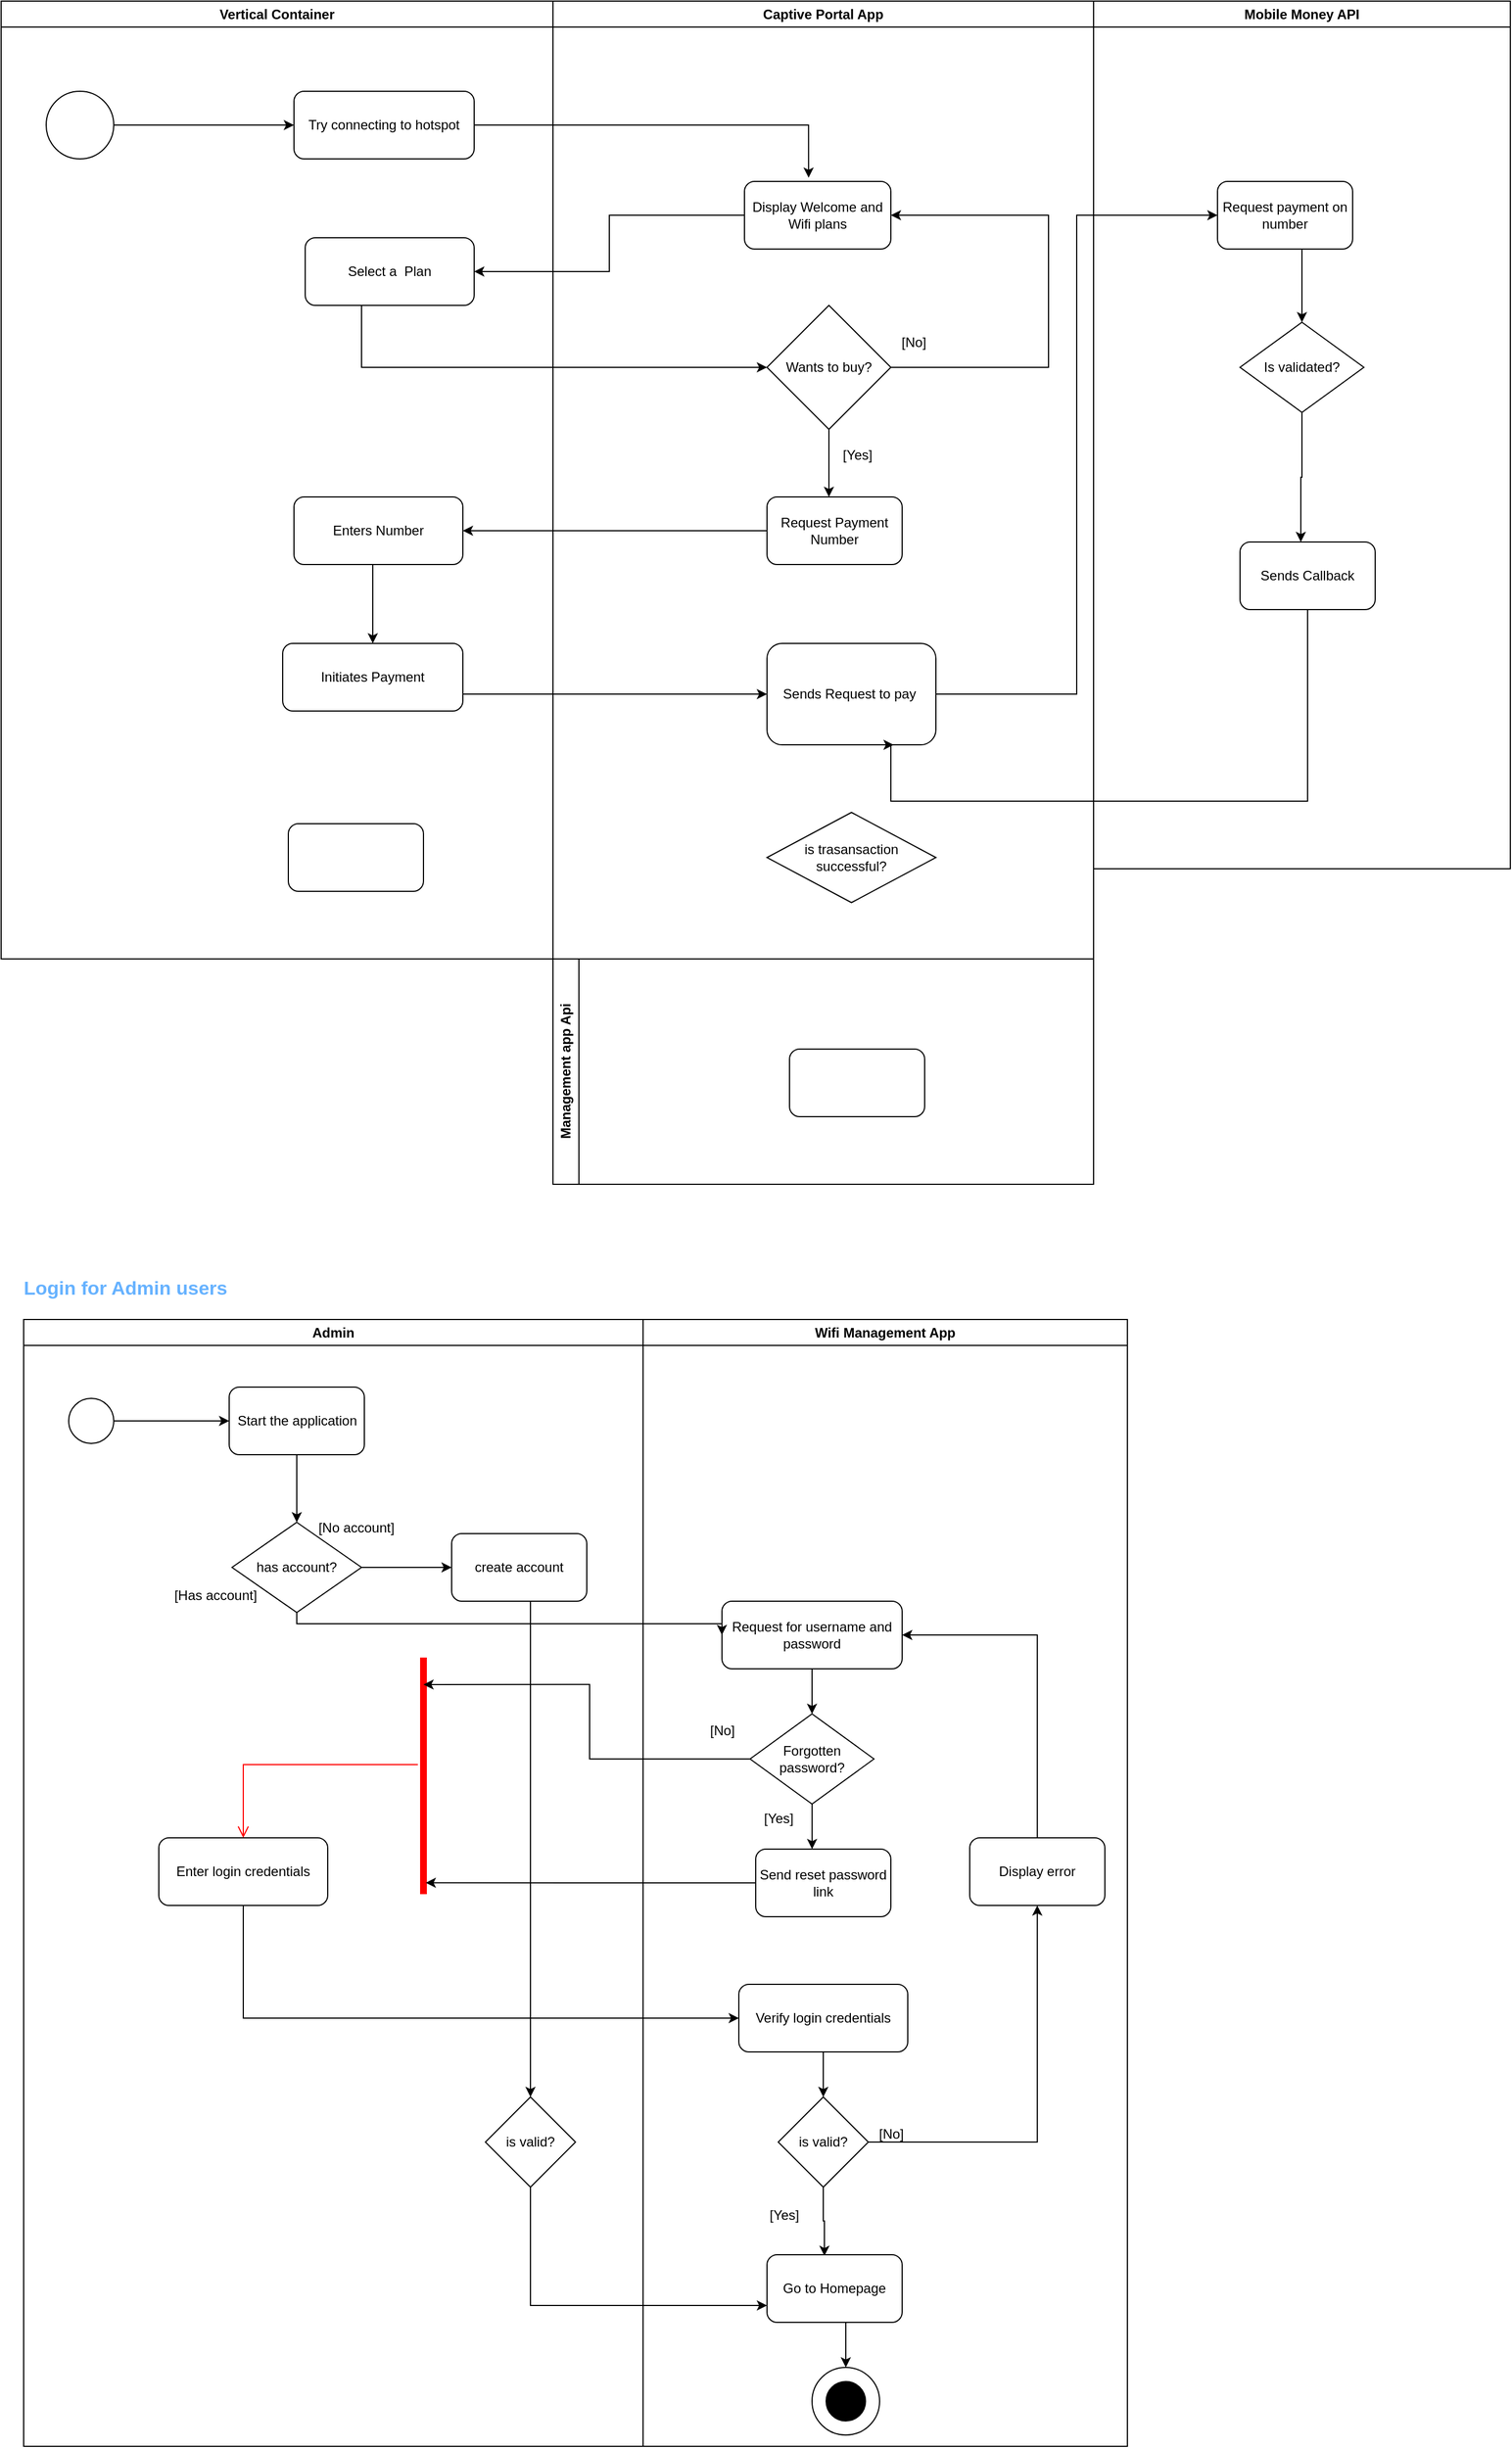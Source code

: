 <mxfile version="24.2.5" type="github">
  <diagram name="Page-1" id="CUb-QfJk0qU2F_aChCjE">
    <mxGraphModel dx="878" dy="1574" grid="1" gridSize="10" guides="1" tooltips="1" connect="1" arrows="1" fold="1" page="1" pageScale="1" pageWidth="850" pageHeight="1100" math="0" shadow="0">
      <root>
        <mxCell id="0" />
        <mxCell id="1" parent="0" />
        <mxCell id="_54EH0U5GBHdhhIOFVnq-2" value="Admin" style="swimlane;whiteSpace=wrap;html=1;" vertex="1" parent="1">
          <mxGeometry x="140" y="120" width="550" height="1000" as="geometry" />
        </mxCell>
        <mxCell id="_54EH0U5GBHdhhIOFVnq-7" style="edgeStyle=orthogonalEdgeStyle;rounded=0;orthogonalLoop=1;jettySize=auto;html=1;exitX=0.5;exitY=1;exitDx=0;exitDy=0;entryX=0.5;entryY=0;entryDx=0;entryDy=0;" edge="1" parent="_54EH0U5GBHdhhIOFVnq-2" source="_54EH0U5GBHdhhIOFVnq-3" target="_54EH0U5GBHdhhIOFVnq-4">
          <mxGeometry relative="1" as="geometry" />
        </mxCell>
        <mxCell id="_54EH0U5GBHdhhIOFVnq-3" value="Start the application" style="rounded=1;whiteSpace=wrap;html=1;" vertex="1" parent="_54EH0U5GBHdhhIOFVnq-2">
          <mxGeometry x="182.5" y="60" width="120" height="60" as="geometry" />
        </mxCell>
        <mxCell id="_54EH0U5GBHdhhIOFVnq-12" value="" style="edgeStyle=orthogonalEdgeStyle;rounded=0;orthogonalLoop=1;jettySize=auto;html=1;" edge="1" parent="_54EH0U5GBHdhhIOFVnq-2" source="_54EH0U5GBHdhhIOFVnq-4" target="_54EH0U5GBHdhhIOFVnq-9">
          <mxGeometry relative="1" as="geometry" />
        </mxCell>
        <mxCell id="_54EH0U5GBHdhhIOFVnq-4" value="has account?" style="rhombus;whiteSpace=wrap;html=1;" vertex="1" parent="_54EH0U5GBHdhhIOFVnq-2">
          <mxGeometry x="185" y="180" width="115" height="80" as="geometry" />
        </mxCell>
        <mxCell id="_54EH0U5GBHdhhIOFVnq-6" style="edgeStyle=orthogonalEdgeStyle;rounded=0;orthogonalLoop=1;jettySize=auto;html=1;entryX=0;entryY=0.5;entryDx=0;entryDy=0;" edge="1" parent="_54EH0U5GBHdhhIOFVnq-2" source="_54EH0U5GBHdhhIOFVnq-5" target="_54EH0U5GBHdhhIOFVnq-3">
          <mxGeometry relative="1" as="geometry" />
        </mxCell>
        <mxCell id="_54EH0U5GBHdhhIOFVnq-5" value="" style="ellipse;whiteSpace=wrap;html=1;aspect=fixed;fillColor=default;" vertex="1" parent="_54EH0U5GBHdhhIOFVnq-2">
          <mxGeometry x="40" y="70" width="40" height="40" as="geometry" />
        </mxCell>
        <mxCell id="_54EH0U5GBHdhhIOFVnq-48" style="edgeStyle=orthogonalEdgeStyle;rounded=0;orthogonalLoop=1;jettySize=auto;html=1;entryX=0.5;entryY=0;entryDx=0;entryDy=0;" edge="1" parent="_54EH0U5GBHdhhIOFVnq-2" source="_54EH0U5GBHdhhIOFVnq-9" target="_54EH0U5GBHdhhIOFVnq-34">
          <mxGeometry relative="1" as="geometry">
            <Array as="points">
              <mxPoint x="450" y="250" />
              <mxPoint x="450" y="250" />
            </Array>
          </mxGeometry>
        </mxCell>
        <mxCell id="_54EH0U5GBHdhhIOFVnq-9" value="create account" style="rounded=1;whiteSpace=wrap;html=1;" vertex="1" parent="_54EH0U5GBHdhhIOFVnq-2">
          <mxGeometry x="380" y="190" width="120" height="60" as="geometry" />
        </mxCell>
        <mxCell id="_54EH0U5GBHdhhIOFVnq-10" value="Enter login credentials" style="rounded=1;whiteSpace=wrap;html=1;" vertex="1" parent="_54EH0U5GBHdhhIOFVnq-2">
          <mxGeometry x="120" y="460" width="150" height="60" as="geometry" />
        </mxCell>
        <mxCell id="_54EH0U5GBHdhhIOFVnq-13" value="[No account]" style="text;html=1;align=center;verticalAlign=middle;resizable=0;points=[];autosize=1;strokeColor=none;fillColor=none;" vertex="1" parent="_54EH0U5GBHdhhIOFVnq-2">
          <mxGeometry x="250" y="170" width="90" height="30" as="geometry" />
        </mxCell>
        <mxCell id="_54EH0U5GBHdhhIOFVnq-14" value="[Has account]" style="text;html=1;align=center;verticalAlign=middle;resizable=0;points=[];autosize=1;strokeColor=none;fillColor=none;" vertex="1" parent="_54EH0U5GBHdhhIOFVnq-2">
          <mxGeometry x="120" y="230" width="100" height="30" as="geometry" />
        </mxCell>
        <mxCell id="_54EH0U5GBHdhhIOFVnq-27" value="" style="shape=line;html=1;strokeWidth=6;strokeColor=#ff0000;direction=north;" vertex="1" parent="_54EH0U5GBHdhhIOFVnq-2">
          <mxGeometry x="350" y="300" width="10" height="210" as="geometry" />
        </mxCell>
        <mxCell id="_54EH0U5GBHdhhIOFVnq-28" value="" style="edgeStyle=orthogonalEdgeStyle;html=1;verticalAlign=bottom;endArrow=open;endSize=8;strokeColor=#ff0000;rounded=0;entryX=0.5;entryY=0;entryDx=0;entryDy=0;" edge="1" source="_54EH0U5GBHdhhIOFVnq-27" parent="_54EH0U5GBHdhhIOFVnq-2" target="_54EH0U5GBHdhhIOFVnq-10">
          <mxGeometry relative="1" as="geometry">
            <mxPoint x="400" y="500" as="targetPoint" />
            <Array as="points">
              <mxPoint x="195" y="395" />
            </Array>
          </mxGeometry>
        </mxCell>
        <mxCell id="_54EH0U5GBHdhhIOFVnq-34" value="is valid?" style="rhombus;whiteSpace=wrap;html=1;" vertex="1" parent="_54EH0U5GBHdhhIOFVnq-2">
          <mxGeometry x="410" y="690" width="80" height="80" as="geometry" />
        </mxCell>
        <mxCell id="_54EH0U5GBHdhhIOFVnq-11" value="Wifi Management App" style="swimlane;whiteSpace=wrap;html=1;" vertex="1" parent="1">
          <mxGeometry x="690" y="120" width="430" height="1000" as="geometry" />
        </mxCell>
        <mxCell id="_54EH0U5GBHdhhIOFVnq-17" value="" style="edgeStyle=orthogonalEdgeStyle;rounded=0;orthogonalLoop=1;jettySize=auto;html=1;" edge="1" parent="_54EH0U5GBHdhhIOFVnq-11" source="_54EH0U5GBHdhhIOFVnq-15" target="_54EH0U5GBHdhhIOFVnq-16">
          <mxGeometry relative="1" as="geometry" />
        </mxCell>
        <mxCell id="_54EH0U5GBHdhhIOFVnq-15" value="Request for username and password" style="rounded=1;whiteSpace=wrap;html=1;" vertex="1" parent="_54EH0U5GBHdhhIOFVnq-11">
          <mxGeometry x="70" y="250" width="160" height="60" as="geometry" />
        </mxCell>
        <mxCell id="_54EH0U5GBHdhhIOFVnq-20" value="" style="edgeStyle=orthogonalEdgeStyle;rounded=0;orthogonalLoop=1;jettySize=auto;html=1;entryX=0.417;entryY=0;entryDx=0;entryDy=0;entryPerimeter=0;" edge="1" parent="_54EH0U5GBHdhhIOFVnq-11" source="_54EH0U5GBHdhhIOFVnq-16" target="_54EH0U5GBHdhhIOFVnq-19">
          <mxGeometry relative="1" as="geometry" />
        </mxCell>
        <mxCell id="_54EH0U5GBHdhhIOFVnq-16" value="Forgotten password?" style="rhombus;whiteSpace=wrap;html=1;" vertex="1" parent="_54EH0U5GBHdhhIOFVnq-11">
          <mxGeometry x="95" y="350" width="110" height="80" as="geometry" />
        </mxCell>
        <mxCell id="_54EH0U5GBHdhhIOFVnq-19" value="Send reset password link" style="rounded=1;whiteSpace=wrap;html=1;" vertex="1" parent="_54EH0U5GBHdhhIOFVnq-11">
          <mxGeometry x="100" y="470" width="120" height="60" as="geometry" />
        </mxCell>
        <mxCell id="_54EH0U5GBHdhhIOFVnq-23" value="[No]" style="text;html=1;align=center;verticalAlign=middle;resizable=0;points=[];autosize=1;strokeColor=none;fillColor=none;" vertex="1" parent="_54EH0U5GBHdhhIOFVnq-11">
          <mxGeometry x="45" y="350" width="50" height="30" as="geometry" />
        </mxCell>
        <mxCell id="_54EH0U5GBHdhhIOFVnq-33" value="" style="edgeStyle=orthogonalEdgeStyle;rounded=0;orthogonalLoop=1;jettySize=auto;html=1;" edge="1" parent="_54EH0U5GBHdhhIOFVnq-11" source="_54EH0U5GBHdhhIOFVnq-25" target="_54EH0U5GBHdhhIOFVnq-32">
          <mxGeometry relative="1" as="geometry" />
        </mxCell>
        <mxCell id="_54EH0U5GBHdhhIOFVnq-25" value="Verify login credentials" style="rounded=1;whiteSpace=wrap;html=1;" vertex="1" parent="_54EH0U5GBHdhhIOFVnq-11">
          <mxGeometry x="85" y="590" width="150" height="60" as="geometry" />
        </mxCell>
        <mxCell id="_54EH0U5GBHdhhIOFVnq-39" value="" style="edgeStyle=orthogonalEdgeStyle;rounded=0;orthogonalLoop=1;jettySize=auto;html=1;entryX=0.425;entryY=0.017;entryDx=0;entryDy=0;entryPerimeter=0;" edge="1" parent="_54EH0U5GBHdhhIOFVnq-11" source="_54EH0U5GBHdhhIOFVnq-32" target="_54EH0U5GBHdhhIOFVnq-35">
          <mxGeometry relative="1" as="geometry" />
        </mxCell>
        <mxCell id="_54EH0U5GBHdhhIOFVnq-42" style="edgeStyle=orthogonalEdgeStyle;rounded=0;orthogonalLoop=1;jettySize=auto;html=1;" edge="1" parent="_54EH0U5GBHdhhIOFVnq-11" source="_54EH0U5GBHdhhIOFVnq-32" target="_54EH0U5GBHdhhIOFVnq-41">
          <mxGeometry relative="1" as="geometry">
            <mxPoint x="350" y="530" as="targetPoint" />
          </mxGeometry>
        </mxCell>
        <mxCell id="_54EH0U5GBHdhhIOFVnq-32" value="is valid?" style="rhombus;whiteSpace=wrap;html=1;" vertex="1" parent="_54EH0U5GBHdhhIOFVnq-11">
          <mxGeometry x="120" y="690" width="80" height="80" as="geometry" />
        </mxCell>
        <mxCell id="_54EH0U5GBHdhhIOFVnq-46" value="" style="edgeStyle=orthogonalEdgeStyle;rounded=0;orthogonalLoop=1;jettySize=auto;html=1;entryX=0.5;entryY=0;entryDx=0;entryDy=0;" edge="1" parent="_54EH0U5GBHdhhIOFVnq-11" source="_54EH0U5GBHdhhIOFVnq-35" target="_54EH0U5GBHdhhIOFVnq-44">
          <mxGeometry relative="1" as="geometry">
            <Array as="points">
              <mxPoint x="180" y="910" />
              <mxPoint x="180" y="910" />
            </Array>
          </mxGeometry>
        </mxCell>
        <mxCell id="_54EH0U5GBHdhhIOFVnq-35" value="Go to Homepage" style="rounded=1;whiteSpace=wrap;html=1;" vertex="1" parent="_54EH0U5GBHdhhIOFVnq-11">
          <mxGeometry x="110" y="830" width="120" height="60" as="geometry" />
        </mxCell>
        <mxCell id="_54EH0U5GBHdhhIOFVnq-38" value="[Yes]" style="text;html=1;align=center;verticalAlign=middle;resizable=0;points=[];autosize=1;strokeColor=none;fillColor=none;" vertex="1" parent="_54EH0U5GBHdhhIOFVnq-11">
          <mxGeometry x="100" y="780" width="50" height="30" as="geometry" />
        </mxCell>
        <mxCell id="_54EH0U5GBHdhhIOFVnq-47" style="edgeStyle=orthogonalEdgeStyle;rounded=0;orthogonalLoop=1;jettySize=auto;html=1;entryX=1;entryY=0.5;entryDx=0;entryDy=0;" edge="1" parent="_54EH0U5GBHdhhIOFVnq-11" source="_54EH0U5GBHdhhIOFVnq-41" target="_54EH0U5GBHdhhIOFVnq-15">
          <mxGeometry relative="1" as="geometry">
            <Array as="points">
              <mxPoint x="350" y="280" />
            </Array>
          </mxGeometry>
        </mxCell>
        <mxCell id="_54EH0U5GBHdhhIOFVnq-41" value="Display error" style="rounded=1;whiteSpace=wrap;html=1;" vertex="1" parent="_54EH0U5GBHdhhIOFVnq-11">
          <mxGeometry x="290" y="460" width="120" height="60" as="geometry" />
        </mxCell>
        <mxCell id="_54EH0U5GBHdhhIOFVnq-44" value="" style="ellipse;whiteSpace=wrap;html=1;aspect=fixed;" vertex="1" parent="_54EH0U5GBHdhhIOFVnq-11">
          <mxGeometry x="150" y="930" width="60" height="60" as="geometry" />
        </mxCell>
        <mxCell id="_54EH0U5GBHdhhIOFVnq-45" value="" style="ellipse;whiteSpace=wrap;html=1;aspect=fixed;fillColor=#000000;" vertex="1" parent="_54EH0U5GBHdhhIOFVnq-11">
          <mxGeometry x="162.5" y="942.5" width="35" height="35" as="geometry" />
        </mxCell>
        <mxCell id="_54EH0U5GBHdhhIOFVnq-18" style="edgeStyle=orthogonalEdgeStyle;rounded=0;orthogonalLoop=1;jettySize=auto;html=1;entryX=0;entryY=0.5;entryDx=0;entryDy=0;exitX=0.5;exitY=1;exitDx=0;exitDy=0;" edge="1" parent="1" source="_54EH0U5GBHdhhIOFVnq-4" target="_54EH0U5GBHdhhIOFVnq-15">
          <mxGeometry relative="1" as="geometry">
            <mxPoint x="380" y="400" as="sourcePoint" />
            <mxPoint x="637" y="467.98" as="targetPoint" />
            <Array as="points">
              <mxPoint x="383" y="390" />
            </Array>
          </mxGeometry>
        </mxCell>
        <mxCell id="_54EH0U5GBHdhhIOFVnq-21" value="[Yes]" style="text;html=1;align=center;verticalAlign=middle;resizable=0;points=[];autosize=1;strokeColor=none;fillColor=none;" vertex="1" parent="1">
          <mxGeometry x="785" y="548" width="50" height="30" as="geometry" />
        </mxCell>
        <mxCell id="_54EH0U5GBHdhhIOFVnq-26" style="edgeStyle=orthogonalEdgeStyle;rounded=0;orthogonalLoop=1;jettySize=auto;html=1;entryX=0;entryY=0.5;entryDx=0;entryDy=0;" edge="1" parent="1" source="_54EH0U5GBHdhhIOFVnq-10" target="_54EH0U5GBHdhhIOFVnq-25">
          <mxGeometry relative="1" as="geometry">
            <mxPoint x="335" y="700" as="targetPoint" />
            <Array as="points">
              <mxPoint x="335" y="740" />
            </Array>
          </mxGeometry>
        </mxCell>
        <mxCell id="_54EH0U5GBHdhhIOFVnq-29" style="edgeStyle=orthogonalEdgeStyle;rounded=0;orthogonalLoop=1;jettySize=auto;html=1;entryX=0.048;entryY=0.7;entryDx=0;entryDy=0;entryPerimeter=0;" edge="1" parent="1" source="_54EH0U5GBHdhhIOFVnq-19" target="_54EH0U5GBHdhhIOFVnq-27">
          <mxGeometry relative="1" as="geometry">
            <mxPoint x="600" y="620" as="targetPoint" />
          </mxGeometry>
        </mxCell>
        <mxCell id="_54EH0U5GBHdhhIOFVnq-31" style="edgeStyle=orthogonalEdgeStyle;rounded=0;orthogonalLoop=1;jettySize=auto;html=1;entryX=0.886;entryY=0.5;entryDx=0;entryDy=0;entryPerimeter=0;" edge="1" parent="1" source="_54EH0U5GBHdhhIOFVnq-16" target="_54EH0U5GBHdhhIOFVnq-27">
          <mxGeometry relative="1" as="geometry" />
        </mxCell>
        <mxCell id="_54EH0U5GBHdhhIOFVnq-36" style="edgeStyle=orthogonalEdgeStyle;rounded=0;orthogonalLoop=1;jettySize=auto;html=1;entryX=0;entryY=0.75;entryDx=0;entryDy=0;" edge="1" parent="1" source="_54EH0U5GBHdhhIOFVnq-34" target="_54EH0U5GBHdhhIOFVnq-35">
          <mxGeometry relative="1" as="geometry">
            <Array as="points">
              <mxPoint x="590" y="995" />
            </Array>
          </mxGeometry>
        </mxCell>
        <mxCell id="_54EH0U5GBHdhhIOFVnq-43" value="[No]" style="text;html=1;align=center;verticalAlign=middle;resizable=0;points=[];autosize=1;strokeColor=none;fillColor=none;" vertex="1" parent="1">
          <mxGeometry x="885" y="828" width="50" height="30" as="geometry" />
        </mxCell>
        <mxCell id="_54EH0U5GBHdhhIOFVnq-49" value="&lt;b&gt;&lt;font color=&quot;#66b2ff&quot; style=&quot;font-size: 17px;&quot;&gt;Login for Admin users&lt;/font&gt;&lt;/b&gt;" style="text;html=1;align=center;verticalAlign=middle;resizable=0;points=[];autosize=1;strokeColor=none;fillColor=none;" vertex="1" parent="1">
          <mxGeometry x="130" y="78" width="200" height="30" as="geometry" />
        </mxCell>
        <mxCell id="_54EH0U5GBHdhhIOFVnq-50" value="Vertical Container" style="swimlane;whiteSpace=wrap;html=1;" vertex="1" parent="1">
          <mxGeometry x="120" y="-1050" width="490" height="850" as="geometry" />
        </mxCell>
        <mxCell id="_54EH0U5GBHdhhIOFVnq-55" style="edgeStyle=orthogonalEdgeStyle;rounded=0;orthogonalLoop=1;jettySize=auto;html=1;entryX=0;entryY=0.5;entryDx=0;entryDy=0;" edge="1" parent="_54EH0U5GBHdhhIOFVnq-50" source="_54EH0U5GBHdhhIOFVnq-52" target="_54EH0U5GBHdhhIOFVnq-53">
          <mxGeometry relative="1" as="geometry" />
        </mxCell>
        <mxCell id="_54EH0U5GBHdhhIOFVnq-52" value="" style="ellipse;whiteSpace=wrap;html=1;aspect=fixed;" vertex="1" parent="_54EH0U5GBHdhhIOFVnq-50">
          <mxGeometry x="40" y="80" width="60" height="60" as="geometry" />
        </mxCell>
        <mxCell id="_54EH0U5GBHdhhIOFVnq-53" value="Try connecting to hotspot" style="rounded=1;whiteSpace=wrap;html=1;" vertex="1" parent="_54EH0U5GBHdhhIOFVnq-50">
          <mxGeometry x="260" y="80" width="160" height="60" as="geometry" />
        </mxCell>
        <mxCell id="_54EH0U5GBHdhhIOFVnq-57" value="Select a&amp;nbsp; Plan" style="rounded=1;whiteSpace=wrap;html=1;" vertex="1" parent="_54EH0U5GBHdhhIOFVnq-50">
          <mxGeometry x="270" y="210" width="150" height="60" as="geometry" />
        </mxCell>
        <mxCell id="_54EH0U5GBHdhhIOFVnq-75" style="edgeStyle=orthogonalEdgeStyle;rounded=0;orthogonalLoop=1;jettySize=auto;html=1;entryX=0.5;entryY=0;entryDx=0;entryDy=0;" edge="1" parent="_54EH0U5GBHdhhIOFVnq-50" source="_54EH0U5GBHdhhIOFVnq-69" target="_54EH0U5GBHdhhIOFVnq-71">
          <mxGeometry relative="1" as="geometry">
            <Array as="points">
              <mxPoint x="330" y="500" />
              <mxPoint x="330" y="500" />
            </Array>
          </mxGeometry>
        </mxCell>
        <mxCell id="_54EH0U5GBHdhhIOFVnq-69" value="Enters Number" style="rounded=1;whiteSpace=wrap;html=1;" vertex="1" parent="_54EH0U5GBHdhhIOFVnq-50">
          <mxGeometry x="260" y="440" width="150" height="60" as="geometry" />
        </mxCell>
        <mxCell id="_54EH0U5GBHdhhIOFVnq-71" value="Initiates Payment" style="rounded=1;whiteSpace=wrap;html=1;" vertex="1" parent="_54EH0U5GBHdhhIOFVnq-50">
          <mxGeometry x="250" y="570" width="160" height="60" as="geometry" />
        </mxCell>
        <mxCell id="_54EH0U5GBHdhhIOFVnq-86" value="" style="rounded=1;whiteSpace=wrap;html=1;" vertex="1" parent="_54EH0U5GBHdhhIOFVnq-50">
          <mxGeometry x="255" y="730" width="120" height="60" as="geometry" />
        </mxCell>
        <mxCell id="_54EH0U5GBHdhhIOFVnq-51" value="Captive Portal App" style="swimlane;whiteSpace=wrap;html=1;startSize=23;" vertex="1" parent="1">
          <mxGeometry x="610" y="-1050" width="480" height="1050" as="geometry" />
        </mxCell>
        <mxCell id="_54EH0U5GBHdhhIOFVnq-54" value="Display Welcome and Wifi plans" style="rounded=1;whiteSpace=wrap;html=1;" vertex="1" parent="_54EH0U5GBHdhhIOFVnq-51">
          <mxGeometry x="170" y="160" width="130" height="60" as="geometry" />
        </mxCell>
        <mxCell id="_54EH0U5GBHdhhIOFVnq-65" value="" style="edgeStyle=orthogonalEdgeStyle;rounded=0;orthogonalLoop=1;jettySize=auto;html=1;" edge="1" parent="_54EH0U5GBHdhhIOFVnq-51" source="_54EH0U5GBHdhhIOFVnq-61">
          <mxGeometry relative="1" as="geometry">
            <mxPoint x="245" y="440" as="targetPoint" />
          </mxGeometry>
        </mxCell>
        <mxCell id="_54EH0U5GBHdhhIOFVnq-67" style="edgeStyle=orthogonalEdgeStyle;rounded=0;orthogonalLoop=1;jettySize=auto;html=1;entryX=1;entryY=0.5;entryDx=0;entryDy=0;" edge="1" parent="_54EH0U5GBHdhhIOFVnq-51" target="_54EH0U5GBHdhhIOFVnq-54">
          <mxGeometry relative="1" as="geometry">
            <mxPoint x="300" y="325" as="sourcePoint" />
            <mxPoint x="355" y="230" as="targetPoint" />
            <Array as="points">
              <mxPoint x="440" y="325" />
              <mxPoint x="440" y="190" />
            </Array>
          </mxGeometry>
        </mxCell>
        <mxCell id="_54EH0U5GBHdhhIOFVnq-61" value="Wants to buy?" style="rhombus;whiteSpace=wrap;html=1;" vertex="1" parent="_54EH0U5GBHdhhIOFVnq-51">
          <mxGeometry x="190" y="270" width="110" height="110" as="geometry" />
        </mxCell>
        <mxCell id="_54EH0U5GBHdhhIOFVnq-60" value="" style="edgeStyle=orthogonalEdgeStyle;rounded=0;orthogonalLoop=1;jettySize=auto;html=1;entryX=0;entryY=0.5;entryDx=0;entryDy=0;" edge="1" parent="_54EH0U5GBHdhhIOFVnq-51" target="_54EH0U5GBHdhhIOFVnq-61">
          <mxGeometry relative="1" as="geometry">
            <mxPoint x="-170" y="270" as="sourcePoint" />
            <mxPoint x="165" y="325" as="targetPoint" />
            <Array as="points">
              <mxPoint x="-170" y="325" />
            </Array>
          </mxGeometry>
        </mxCell>
        <mxCell id="_54EH0U5GBHdhhIOFVnq-63" value="Request Payment Number" style="rounded=1;whiteSpace=wrap;html=1;" vertex="1" parent="_54EH0U5GBHdhhIOFVnq-51">
          <mxGeometry x="190" y="440" width="120" height="60" as="geometry" />
        </mxCell>
        <mxCell id="_54EH0U5GBHdhhIOFVnq-72" value="Sends Request to pay&amp;nbsp;" style="rounded=1;whiteSpace=wrap;html=1;" vertex="1" parent="_54EH0U5GBHdhhIOFVnq-51">
          <mxGeometry x="190" y="570" width="150" height="90" as="geometry" />
        </mxCell>
        <mxCell id="_54EH0U5GBHdhhIOFVnq-85" value="is trasansaction successful?" style="rhombus;whiteSpace=wrap;html=1;" vertex="1" parent="_54EH0U5GBHdhhIOFVnq-51">
          <mxGeometry x="190" y="720" width="150" height="80" as="geometry" />
        </mxCell>
        <mxCell id="_54EH0U5GBHdhhIOFVnq-87" value="Management app Api" style="swimlane;horizontal=0;whiteSpace=wrap;html=1;" vertex="1" parent="_54EH0U5GBHdhhIOFVnq-51">
          <mxGeometry y="850" width="480" height="200" as="geometry" />
        </mxCell>
        <mxCell id="_54EH0U5GBHdhhIOFVnq-88" value="" style="rounded=1;whiteSpace=wrap;html=1;" vertex="1" parent="_54EH0U5GBHdhhIOFVnq-87">
          <mxGeometry x="210" y="80" width="120" height="60" as="geometry" />
        </mxCell>
        <mxCell id="_54EH0U5GBHdhhIOFVnq-56" style="edgeStyle=orthogonalEdgeStyle;rounded=0;orthogonalLoop=1;jettySize=auto;html=1;entryX=0.438;entryY=-0.055;entryDx=0;entryDy=0;entryPerimeter=0;" edge="1" parent="1" source="_54EH0U5GBHdhhIOFVnq-53" target="_54EH0U5GBHdhhIOFVnq-54">
          <mxGeometry relative="1" as="geometry" />
        </mxCell>
        <mxCell id="_54EH0U5GBHdhhIOFVnq-58" style="edgeStyle=orthogonalEdgeStyle;rounded=0;orthogonalLoop=1;jettySize=auto;html=1;exitX=0;exitY=0.5;exitDx=0;exitDy=0;" edge="1" parent="1" source="_54EH0U5GBHdhhIOFVnq-54" target="_54EH0U5GBHdhhIOFVnq-57">
          <mxGeometry relative="1" as="geometry" />
        </mxCell>
        <mxCell id="_54EH0U5GBHdhhIOFVnq-66" value="[Yes]" style="text;html=1;align=center;verticalAlign=middle;resizable=0;points=[];autosize=1;strokeColor=none;fillColor=none;" vertex="1" parent="1">
          <mxGeometry x="855" y="-662" width="50" height="30" as="geometry" />
        </mxCell>
        <mxCell id="_54EH0U5GBHdhhIOFVnq-68" value="[No]" style="text;html=1;align=center;verticalAlign=middle;resizable=0;points=[];autosize=1;strokeColor=none;fillColor=none;" vertex="1" parent="1">
          <mxGeometry x="905" y="-762" width="50" height="30" as="geometry" />
        </mxCell>
        <mxCell id="_54EH0U5GBHdhhIOFVnq-70" style="edgeStyle=orthogonalEdgeStyle;rounded=0;orthogonalLoop=1;jettySize=auto;html=1;entryX=1;entryY=0.5;entryDx=0;entryDy=0;" edge="1" parent="1" source="_54EH0U5GBHdhhIOFVnq-63" target="_54EH0U5GBHdhhIOFVnq-69">
          <mxGeometry relative="1" as="geometry" />
        </mxCell>
        <mxCell id="_54EH0U5GBHdhhIOFVnq-73" style="edgeStyle=orthogonalEdgeStyle;rounded=0;orthogonalLoop=1;jettySize=auto;html=1;entryX=0;entryY=0.5;entryDx=0;entryDy=0;" edge="1" parent="1" source="_54EH0U5GBHdhhIOFVnq-71" target="_54EH0U5GBHdhhIOFVnq-72">
          <mxGeometry relative="1" as="geometry">
            <Array as="points">
              <mxPoint x="600" y="-435" />
              <mxPoint x="600" y="-435" />
            </Array>
          </mxGeometry>
        </mxCell>
        <mxCell id="_54EH0U5GBHdhhIOFVnq-77" value="Mobile Money API" style="swimlane;whiteSpace=wrap;html=1;" vertex="1" parent="1">
          <mxGeometry x="1090" y="-1050" width="370" height="770" as="geometry" />
        </mxCell>
        <mxCell id="_54EH0U5GBHdhhIOFVnq-80" value="" style="edgeStyle=orthogonalEdgeStyle;rounded=0;orthogonalLoop=1;jettySize=auto;html=1;" edge="1" parent="_54EH0U5GBHdhhIOFVnq-77" source="_54EH0U5GBHdhhIOFVnq-76" target="_54EH0U5GBHdhhIOFVnq-79">
          <mxGeometry relative="1" as="geometry">
            <Array as="points">
              <mxPoint x="185" y="230" />
              <mxPoint x="185" y="230" />
            </Array>
          </mxGeometry>
        </mxCell>
        <mxCell id="_54EH0U5GBHdhhIOFVnq-76" value="Request payment on number" style="rounded=1;whiteSpace=wrap;html=1;" vertex="1" parent="_54EH0U5GBHdhhIOFVnq-77">
          <mxGeometry x="110" y="160" width="120" height="60" as="geometry" />
        </mxCell>
        <mxCell id="_54EH0U5GBHdhhIOFVnq-79" value="Is validated?" style="rhombus;whiteSpace=wrap;html=1;" vertex="1" parent="_54EH0U5GBHdhhIOFVnq-77">
          <mxGeometry x="130" y="285" width="110" height="80" as="geometry" />
        </mxCell>
        <mxCell id="_54EH0U5GBHdhhIOFVnq-81" value="Sends Callback" style="rounded=1;whiteSpace=wrap;html=1;" vertex="1" parent="_54EH0U5GBHdhhIOFVnq-77">
          <mxGeometry x="130" y="480" width="120" height="60" as="geometry" />
        </mxCell>
        <mxCell id="_54EH0U5GBHdhhIOFVnq-82" style="edgeStyle=orthogonalEdgeStyle;rounded=0;orthogonalLoop=1;jettySize=auto;html=1;entryX=0.45;entryY=0;entryDx=0;entryDy=0;entryPerimeter=0;" edge="1" parent="_54EH0U5GBHdhhIOFVnq-77" source="_54EH0U5GBHdhhIOFVnq-79" target="_54EH0U5GBHdhhIOFVnq-81">
          <mxGeometry relative="1" as="geometry" />
        </mxCell>
        <mxCell id="_54EH0U5GBHdhhIOFVnq-78" style="edgeStyle=orthogonalEdgeStyle;rounded=0;orthogonalLoop=1;jettySize=auto;html=1;entryX=0;entryY=0.5;entryDx=0;entryDy=0;" edge="1" parent="1" source="_54EH0U5GBHdhhIOFVnq-72" target="_54EH0U5GBHdhhIOFVnq-76">
          <mxGeometry relative="1" as="geometry" />
        </mxCell>
        <mxCell id="_54EH0U5GBHdhhIOFVnq-83" style="edgeStyle=orthogonalEdgeStyle;rounded=0;orthogonalLoop=1;jettySize=auto;html=1;exitX=0.5;exitY=1;exitDx=0;exitDy=0;entryX=0.75;entryY=1;entryDx=0;entryDy=0;" edge="1" parent="1" source="_54EH0U5GBHdhhIOFVnq-81" target="_54EH0U5GBHdhhIOFVnq-72">
          <mxGeometry relative="1" as="geometry">
            <mxPoint x="950" y="-220" as="targetPoint" />
            <mxPoint x="1290" y="-430" as="sourcePoint" />
            <Array as="points">
              <mxPoint x="1280" y="-340" />
              <mxPoint x="910" y="-340" />
              <mxPoint x="910" y="-390" />
            </Array>
          </mxGeometry>
        </mxCell>
      </root>
    </mxGraphModel>
  </diagram>
</mxfile>
